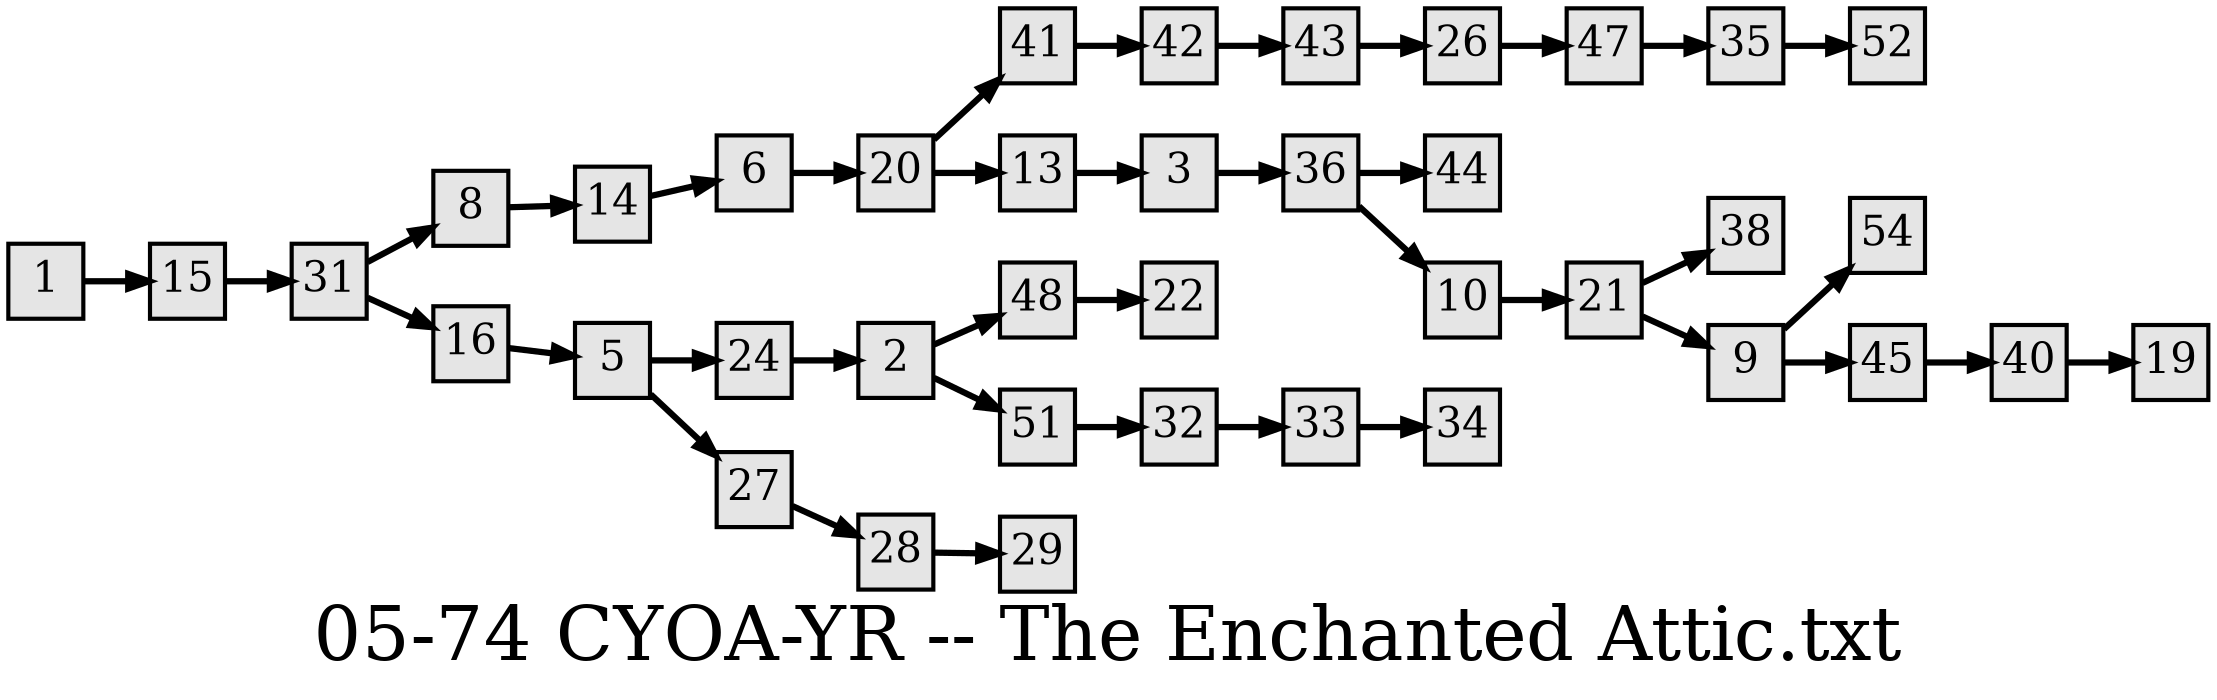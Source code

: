 digraph g{
  graph [ label="05-74 CYOA-YR -- The Enchanted Attic.txt" rankdir=LR, ordering=out, fontsize=36, nodesep="0.35", ranksep="0.45"];
  node  [shape=rect, penwidth=2, fontsize=20, style=filled, fillcolor=grey90, margin="0,0", labelfloat=true, regular=true, fixedsize=true];
  edge  [labelfloat=true, penwidth=3, fontsize=12];

  1 -> 15;
  2 -> 48;
  2 -> 51;
  3 -> 36;
  5 -> 24;
  5 -> 27;
  6 -> 20;
  8 -> 14;
  9 -> 54;
  10 -> 21;
  13 -> 3;
  14 -> 6;
  15 -> 31;
  16 -> 5;
  20 -> 41;
  20 -> 13;
  21 -> 38;
  21 -> 9;
  24 -> 2;
  26 -> 47;
  27 -> 28;
  28 -> 29;
  9 -> 45;
  31 -> 8;
  31 -> 16;
  32 -> 33;
  33 -> 34;
  35 -> 52;
  36 -> 44;
  36 -> 10;
  40 -> 19;
  41 -> 42;
  42 -> 43;
  43 -> 26;
  45 -> 40;
  47 -> 35;
  48 -> 22;
  51 -> 32;
}

